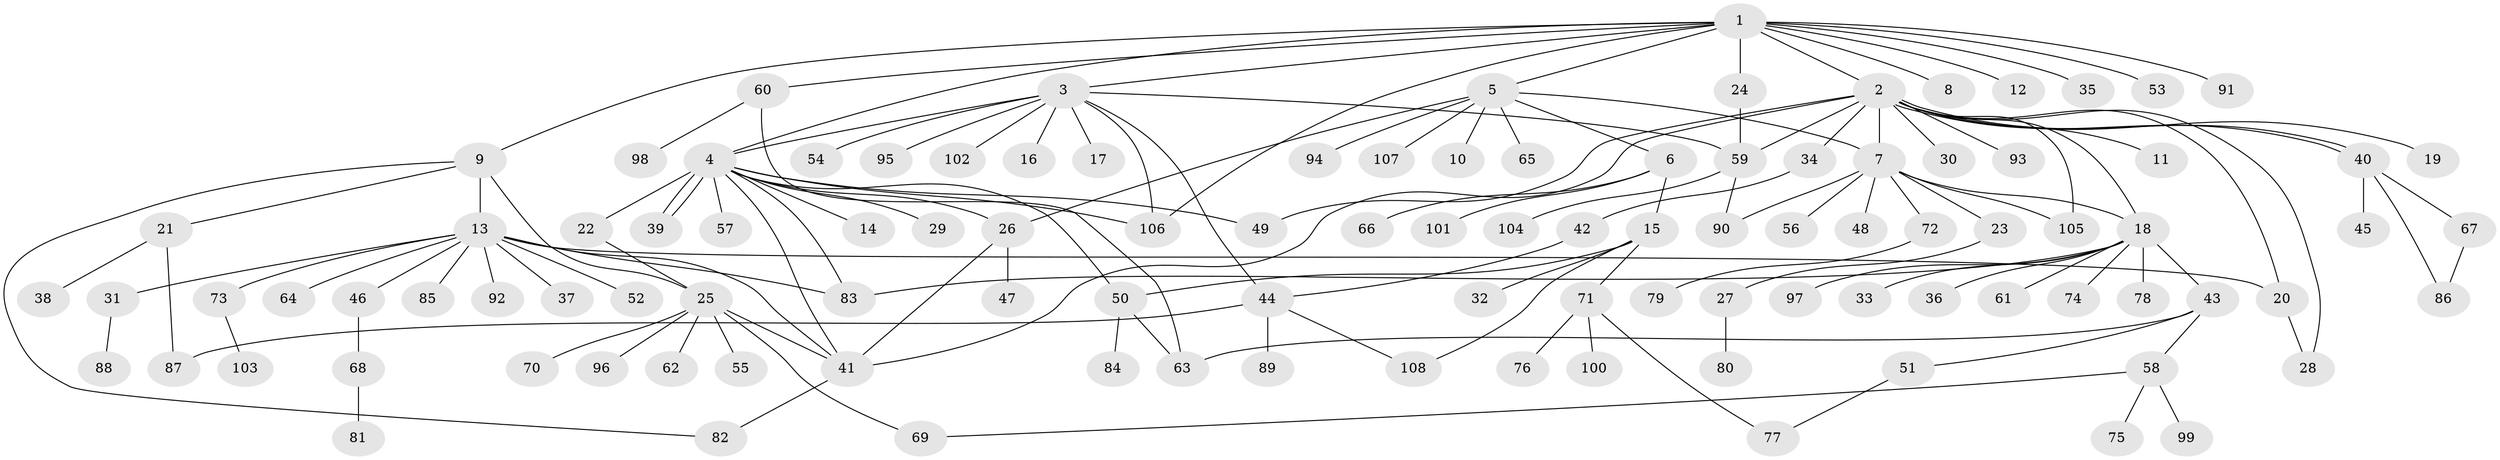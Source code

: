 // coarse degree distribution, {13: 0.013333333333333334, 15: 0.013333333333333334, 9: 0.013333333333333334, 14: 0.013333333333333334, 8: 0.013333333333333334, 4: 0.06666666666666667, 7: 0.013333333333333334, 1: 0.56, 5: 0.04, 12: 0.013333333333333334, 10: 0.013333333333333334, 3: 0.06666666666666667, 2: 0.14666666666666667, 6: 0.013333333333333334}
// Generated by graph-tools (version 1.1) at 2025/18/03/04/25 18:18:26]
// undirected, 108 vertices, 139 edges
graph export_dot {
graph [start="1"]
  node [color=gray90,style=filled];
  1;
  2;
  3;
  4;
  5;
  6;
  7;
  8;
  9;
  10;
  11;
  12;
  13;
  14;
  15;
  16;
  17;
  18;
  19;
  20;
  21;
  22;
  23;
  24;
  25;
  26;
  27;
  28;
  29;
  30;
  31;
  32;
  33;
  34;
  35;
  36;
  37;
  38;
  39;
  40;
  41;
  42;
  43;
  44;
  45;
  46;
  47;
  48;
  49;
  50;
  51;
  52;
  53;
  54;
  55;
  56;
  57;
  58;
  59;
  60;
  61;
  62;
  63;
  64;
  65;
  66;
  67;
  68;
  69;
  70;
  71;
  72;
  73;
  74;
  75;
  76;
  77;
  78;
  79;
  80;
  81;
  82;
  83;
  84;
  85;
  86;
  87;
  88;
  89;
  90;
  91;
  92;
  93;
  94;
  95;
  96;
  97;
  98;
  99;
  100;
  101;
  102;
  103;
  104;
  105;
  106;
  107;
  108;
  1 -- 2;
  1 -- 3;
  1 -- 4;
  1 -- 5;
  1 -- 8;
  1 -- 9;
  1 -- 12;
  1 -- 24;
  1 -- 35;
  1 -- 53;
  1 -- 60;
  1 -- 91;
  1 -- 106;
  2 -- 7;
  2 -- 11;
  2 -- 18;
  2 -- 19;
  2 -- 20;
  2 -- 28;
  2 -- 30;
  2 -- 34;
  2 -- 40;
  2 -- 40;
  2 -- 41;
  2 -- 49;
  2 -- 59;
  2 -- 93;
  2 -- 105;
  3 -- 4;
  3 -- 16;
  3 -- 17;
  3 -- 44;
  3 -- 54;
  3 -- 59;
  3 -- 95;
  3 -- 102;
  3 -- 106;
  4 -- 14;
  4 -- 22;
  4 -- 26;
  4 -- 29;
  4 -- 39;
  4 -- 39;
  4 -- 41;
  4 -- 49;
  4 -- 50;
  4 -- 57;
  4 -- 83;
  4 -- 106;
  5 -- 6;
  5 -- 7;
  5 -- 10;
  5 -- 26;
  5 -- 65;
  5 -- 94;
  5 -- 107;
  6 -- 15;
  6 -- 66;
  6 -- 101;
  7 -- 18;
  7 -- 23;
  7 -- 48;
  7 -- 56;
  7 -- 72;
  7 -- 90;
  7 -- 105;
  9 -- 13;
  9 -- 21;
  9 -- 25;
  9 -- 82;
  13 -- 20;
  13 -- 31;
  13 -- 37;
  13 -- 41;
  13 -- 46;
  13 -- 52;
  13 -- 64;
  13 -- 73;
  13 -- 83;
  13 -- 85;
  13 -- 92;
  15 -- 32;
  15 -- 50;
  15 -- 71;
  15 -- 108;
  18 -- 33;
  18 -- 36;
  18 -- 43;
  18 -- 61;
  18 -- 74;
  18 -- 78;
  18 -- 83;
  18 -- 97;
  20 -- 28;
  21 -- 38;
  21 -- 87;
  22 -- 25;
  23 -- 27;
  24 -- 59;
  25 -- 41;
  25 -- 55;
  25 -- 62;
  25 -- 69;
  25 -- 70;
  25 -- 96;
  26 -- 41;
  26 -- 47;
  27 -- 80;
  31 -- 88;
  34 -- 42;
  40 -- 45;
  40 -- 67;
  40 -- 86;
  41 -- 82;
  42 -- 44;
  43 -- 51;
  43 -- 58;
  43 -- 63;
  44 -- 87;
  44 -- 89;
  44 -- 108;
  46 -- 68;
  50 -- 63;
  50 -- 84;
  51 -- 77;
  58 -- 69;
  58 -- 75;
  58 -- 99;
  59 -- 90;
  59 -- 104;
  60 -- 63;
  60 -- 98;
  67 -- 86;
  68 -- 81;
  71 -- 76;
  71 -- 77;
  71 -- 100;
  72 -- 79;
  73 -- 103;
}
